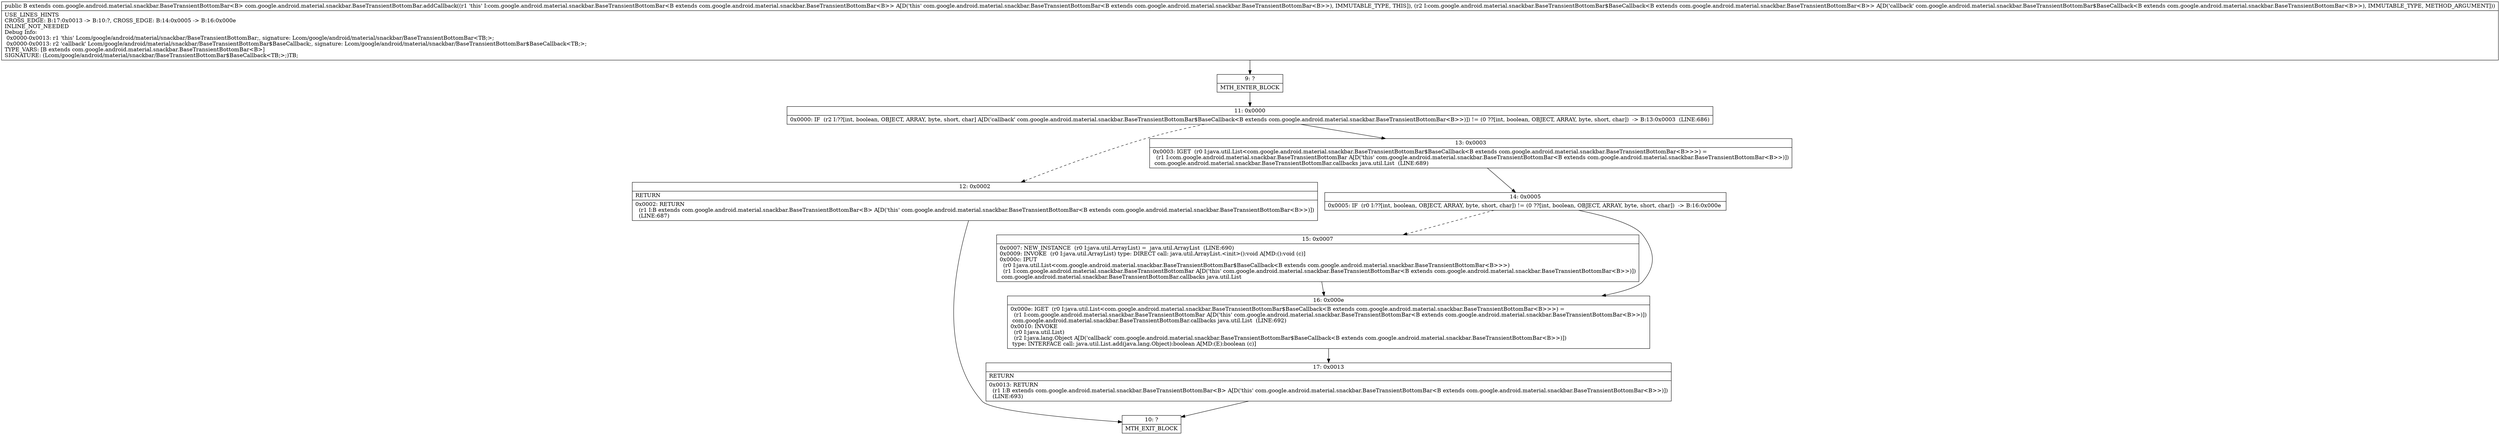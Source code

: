 digraph "CFG forcom.google.android.material.snackbar.BaseTransientBottomBar.addCallback(Lcom\/google\/android\/material\/snackbar\/BaseTransientBottomBar$BaseCallback;)Lcom\/google\/android\/material\/snackbar\/BaseTransientBottomBar;" {
Node_9 [shape=record,label="{9\:\ ?|MTH_ENTER_BLOCK\l}"];
Node_11 [shape=record,label="{11\:\ 0x0000|0x0000: IF  (r2 I:??[int, boolean, OBJECT, ARRAY, byte, short, char] A[D('callback' com.google.android.material.snackbar.BaseTransientBottomBar$BaseCallback\<B extends com.google.android.material.snackbar.BaseTransientBottomBar\<B\>\>)]) != (0 ??[int, boolean, OBJECT, ARRAY, byte, short, char])  \-\> B:13:0x0003  (LINE:686)\l}"];
Node_12 [shape=record,label="{12\:\ 0x0002|RETURN\l|0x0002: RETURN  \l  (r1 I:B extends com.google.android.material.snackbar.BaseTransientBottomBar\<B\> A[D('this' com.google.android.material.snackbar.BaseTransientBottomBar\<B extends com.google.android.material.snackbar.BaseTransientBottomBar\<B\>\>)])\l  (LINE:687)\l}"];
Node_10 [shape=record,label="{10\:\ ?|MTH_EXIT_BLOCK\l}"];
Node_13 [shape=record,label="{13\:\ 0x0003|0x0003: IGET  (r0 I:java.util.List\<com.google.android.material.snackbar.BaseTransientBottomBar$BaseCallback\<B extends com.google.android.material.snackbar.BaseTransientBottomBar\<B\>\>\>) = \l  (r1 I:com.google.android.material.snackbar.BaseTransientBottomBar A[D('this' com.google.android.material.snackbar.BaseTransientBottomBar\<B extends com.google.android.material.snackbar.BaseTransientBottomBar\<B\>\>)])\l com.google.android.material.snackbar.BaseTransientBottomBar.callbacks java.util.List  (LINE:689)\l}"];
Node_14 [shape=record,label="{14\:\ 0x0005|0x0005: IF  (r0 I:??[int, boolean, OBJECT, ARRAY, byte, short, char]) != (0 ??[int, boolean, OBJECT, ARRAY, byte, short, char])  \-\> B:16:0x000e \l}"];
Node_15 [shape=record,label="{15\:\ 0x0007|0x0007: NEW_INSTANCE  (r0 I:java.util.ArrayList) =  java.util.ArrayList  (LINE:690)\l0x0009: INVOKE  (r0 I:java.util.ArrayList) type: DIRECT call: java.util.ArrayList.\<init\>():void A[MD:():void (c)]\l0x000c: IPUT  \l  (r0 I:java.util.List\<com.google.android.material.snackbar.BaseTransientBottomBar$BaseCallback\<B extends com.google.android.material.snackbar.BaseTransientBottomBar\<B\>\>\>)\l  (r1 I:com.google.android.material.snackbar.BaseTransientBottomBar A[D('this' com.google.android.material.snackbar.BaseTransientBottomBar\<B extends com.google.android.material.snackbar.BaseTransientBottomBar\<B\>\>)])\l com.google.android.material.snackbar.BaseTransientBottomBar.callbacks java.util.List \l}"];
Node_16 [shape=record,label="{16\:\ 0x000e|0x000e: IGET  (r0 I:java.util.List\<com.google.android.material.snackbar.BaseTransientBottomBar$BaseCallback\<B extends com.google.android.material.snackbar.BaseTransientBottomBar\<B\>\>\>) = \l  (r1 I:com.google.android.material.snackbar.BaseTransientBottomBar A[D('this' com.google.android.material.snackbar.BaseTransientBottomBar\<B extends com.google.android.material.snackbar.BaseTransientBottomBar\<B\>\>)])\l com.google.android.material.snackbar.BaseTransientBottomBar.callbacks java.util.List  (LINE:692)\l0x0010: INVOKE  \l  (r0 I:java.util.List)\l  (r2 I:java.lang.Object A[D('callback' com.google.android.material.snackbar.BaseTransientBottomBar$BaseCallback\<B extends com.google.android.material.snackbar.BaseTransientBottomBar\<B\>\>)])\l type: INTERFACE call: java.util.List.add(java.lang.Object):boolean A[MD:(E):boolean (c)]\l}"];
Node_17 [shape=record,label="{17\:\ 0x0013|RETURN\l|0x0013: RETURN  \l  (r1 I:B extends com.google.android.material.snackbar.BaseTransientBottomBar\<B\> A[D('this' com.google.android.material.snackbar.BaseTransientBottomBar\<B extends com.google.android.material.snackbar.BaseTransientBottomBar\<B\>\>)])\l  (LINE:693)\l}"];
MethodNode[shape=record,label="{public B extends com.google.android.material.snackbar.BaseTransientBottomBar\<B\> com.google.android.material.snackbar.BaseTransientBottomBar.addCallback((r1 'this' I:com.google.android.material.snackbar.BaseTransientBottomBar\<B extends com.google.android.material.snackbar.BaseTransientBottomBar\<B\>\> A[D('this' com.google.android.material.snackbar.BaseTransientBottomBar\<B extends com.google.android.material.snackbar.BaseTransientBottomBar\<B\>\>), IMMUTABLE_TYPE, THIS]), (r2 I:com.google.android.material.snackbar.BaseTransientBottomBar$BaseCallback\<B extends com.google.android.material.snackbar.BaseTransientBottomBar\<B\>\> A[D('callback' com.google.android.material.snackbar.BaseTransientBottomBar$BaseCallback\<B extends com.google.android.material.snackbar.BaseTransientBottomBar\<B\>\>), IMMUTABLE_TYPE, METHOD_ARGUMENT]))  | USE_LINES_HINTS\lCROSS_EDGE: B:17:0x0013 \-\> B:10:?, CROSS_EDGE: B:14:0x0005 \-\> B:16:0x000e\lINLINE_NOT_NEEDED\lDebug Info:\l  0x0000\-0x0013: r1 'this' Lcom\/google\/android\/material\/snackbar\/BaseTransientBottomBar;, signature: Lcom\/google\/android\/material\/snackbar\/BaseTransientBottomBar\<TB;\>;\l  0x0000\-0x0013: r2 'callback' Lcom\/google\/android\/material\/snackbar\/BaseTransientBottomBar$BaseCallback;, signature: Lcom\/google\/android\/material\/snackbar\/BaseTransientBottomBar$BaseCallback\<TB;\>;\lTYPE_VARS: [B extends com.google.android.material.snackbar.BaseTransientBottomBar\<B\>]\lSIGNATURE: (Lcom\/google\/android\/material\/snackbar\/BaseTransientBottomBar$BaseCallback\<TB;\>;)TB;\l}"];
MethodNode -> Node_9;Node_9 -> Node_11;
Node_11 -> Node_12[style=dashed];
Node_11 -> Node_13;
Node_12 -> Node_10;
Node_13 -> Node_14;
Node_14 -> Node_15[style=dashed];
Node_14 -> Node_16;
Node_15 -> Node_16;
Node_16 -> Node_17;
Node_17 -> Node_10;
}

